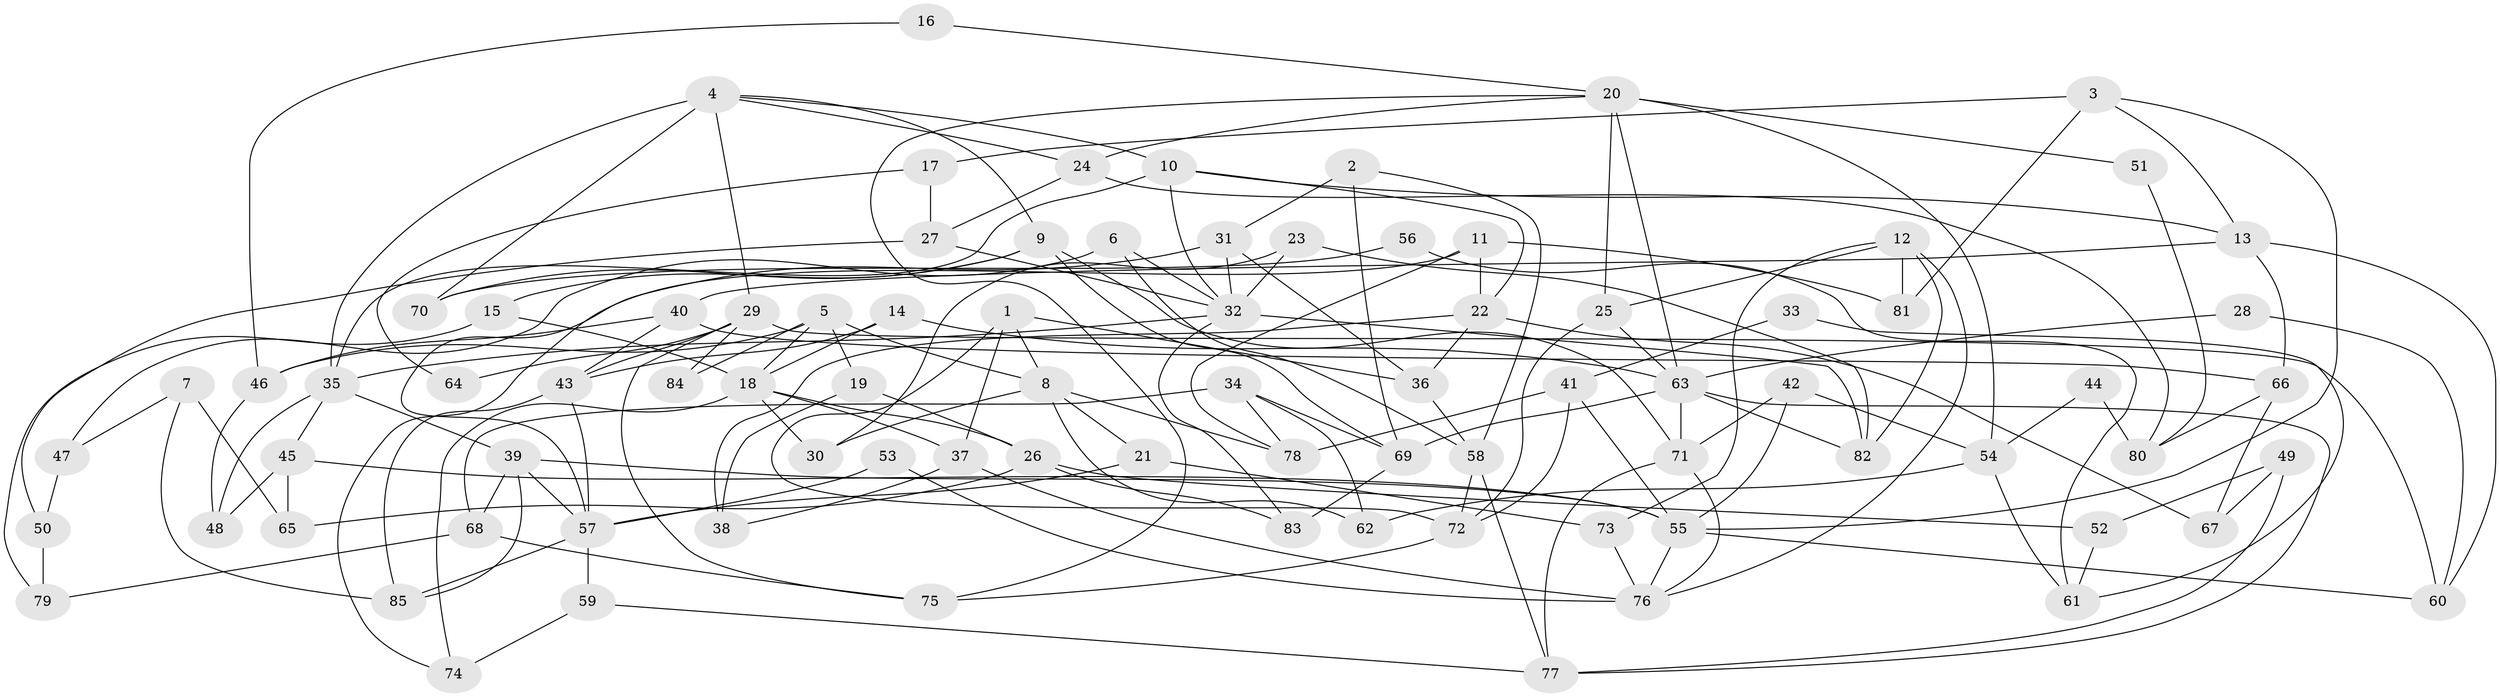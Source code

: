 // coarse degree distribution, {6: 0.18867924528301888, 5: 0.16981132075471697, 8: 0.05660377358490566, 4: 0.16981132075471697, 3: 0.18867924528301888, 7: 0.07547169811320754, 2: 0.09433962264150944, 9: 0.03773584905660377, 11: 0.018867924528301886}
// Generated by graph-tools (version 1.1) at 2025/41/03/06/25 10:41:57]
// undirected, 85 vertices, 170 edges
graph export_dot {
graph [start="1"]
  node [color=gray90,style=filled];
  1;
  2;
  3;
  4;
  5;
  6;
  7;
  8;
  9;
  10;
  11;
  12;
  13;
  14;
  15;
  16;
  17;
  18;
  19;
  20;
  21;
  22;
  23;
  24;
  25;
  26;
  27;
  28;
  29;
  30;
  31;
  32;
  33;
  34;
  35;
  36;
  37;
  38;
  39;
  40;
  41;
  42;
  43;
  44;
  45;
  46;
  47;
  48;
  49;
  50;
  51;
  52;
  53;
  54;
  55;
  56;
  57;
  58;
  59;
  60;
  61;
  62;
  63;
  64;
  65;
  66;
  67;
  68;
  69;
  70;
  71;
  72;
  73;
  74;
  75;
  76;
  77;
  78;
  79;
  80;
  81;
  82;
  83;
  84;
  85;
  1 -- 72;
  1 -- 37;
  1 -- 8;
  1 -- 36;
  2 -- 31;
  2 -- 69;
  2 -- 58;
  3 -- 81;
  3 -- 55;
  3 -- 13;
  3 -- 17;
  4 -- 35;
  4 -- 9;
  4 -- 10;
  4 -- 24;
  4 -- 29;
  4 -- 70;
  5 -- 18;
  5 -- 46;
  5 -- 8;
  5 -- 19;
  5 -- 84;
  6 -- 32;
  6 -- 58;
  6 -- 47;
  7 -- 85;
  7 -- 65;
  7 -- 47;
  8 -- 21;
  8 -- 30;
  8 -- 62;
  8 -- 78;
  9 -- 71;
  9 -- 15;
  9 -- 69;
  9 -- 70;
  10 -- 32;
  10 -- 13;
  10 -- 22;
  10 -- 35;
  11 -- 78;
  11 -- 22;
  11 -- 74;
  11 -- 81;
  12 -- 82;
  12 -- 25;
  12 -- 73;
  12 -- 76;
  12 -- 81;
  13 -- 40;
  13 -- 60;
  13 -- 66;
  14 -- 18;
  14 -- 63;
  14 -- 43;
  15 -- 79;
  15 -- 18;
  16 -- 46;
  16 -- 20;
  17 -- 27;
  17 -- 64;
  18 -- 30;
  18 -- 74;
  18 -- 26;
  18 -- 37;
  19 -- 26;
  19 -- 38;
  20 -- 63;
  20 -- 25;
  20 -- 24;
  20 -- 51;
  20 -- 54;
  20 -- 75;
  21 -- 73;
  21 -- 57;
  22 -- 36;
  22 -- 38;
  22 -- 67;
  23 -- 82;
  23 -- 32;
  23 -- 30;
  24 -- 27;
  24 -- 80;
  25 -- 63;
  25 -- 72;
  26 -- 83;
  26 -- 52;
  26 -- 65;
  27 -- 32;
  27 -- 50;
  28 -- 63;
  28 -- 60;
  29 -- 43;
  29 -- 60;
  29 -- 64;
  29 -- 75;
  29 -- 84;
  31 -- 57;
  31 -- 36;
  31 -- 32;
  32 -- 35;
  32 -- 82;
  32 -- 83;
  33 -- 61;
  33 -- 41;
  34 -- 68;
  34 -- 78;
  34 -- 62;
  34 -- 69;
  35 -- 39;
  35 -- 45;
  35 -- 48;
  36 -- 58;
  37 -- 38;
  37 -- 76;
  39 -- 85;
  39 -- 55;
  39 -- 57;
  39 -- 68;
  40 -- 43;
  40 -- 46;
  40 -- 66;
  41 -- 55;
  41 -- 72;
  41 -- 78;
  42 -- 55;
  42 -- 54;
  42 -- 71;
  43 -- 57;
  43 -- 85;
  44 -- 80;
  44 -- 54;
  45 -- 55;
  45 -- 48;
  45 -- 65;
  46 -- 48;
  47 -- 50;
  49 -- 77;
  49 -- 67;
  49 -- 52;
  50 -- 79;
  51 -- 80;
  52 -- 61;
  53 -- 57;
  53 -- 76;
  54 -- 62;
  54 -- 61;
  55 -- 76;
  55 -- 60;
  56 -- 70;
  56 -- 61;
  57 -- 59;
  57 -- 85;
  58 -- 77;
  58 -- 72;
  59 -- 77;
  59 -- 74;
  63 -- 69;
  63 -- 71;
  63 -- 77;
  63 -- 82;
  66 -- 67;
  66 -- 80;
  68 -- 75;
  68 -- 79;
  69 -- 83;
  71 -- 76;
  71 -- 77;
  72 -- 75;
  73 -- 76;
}
